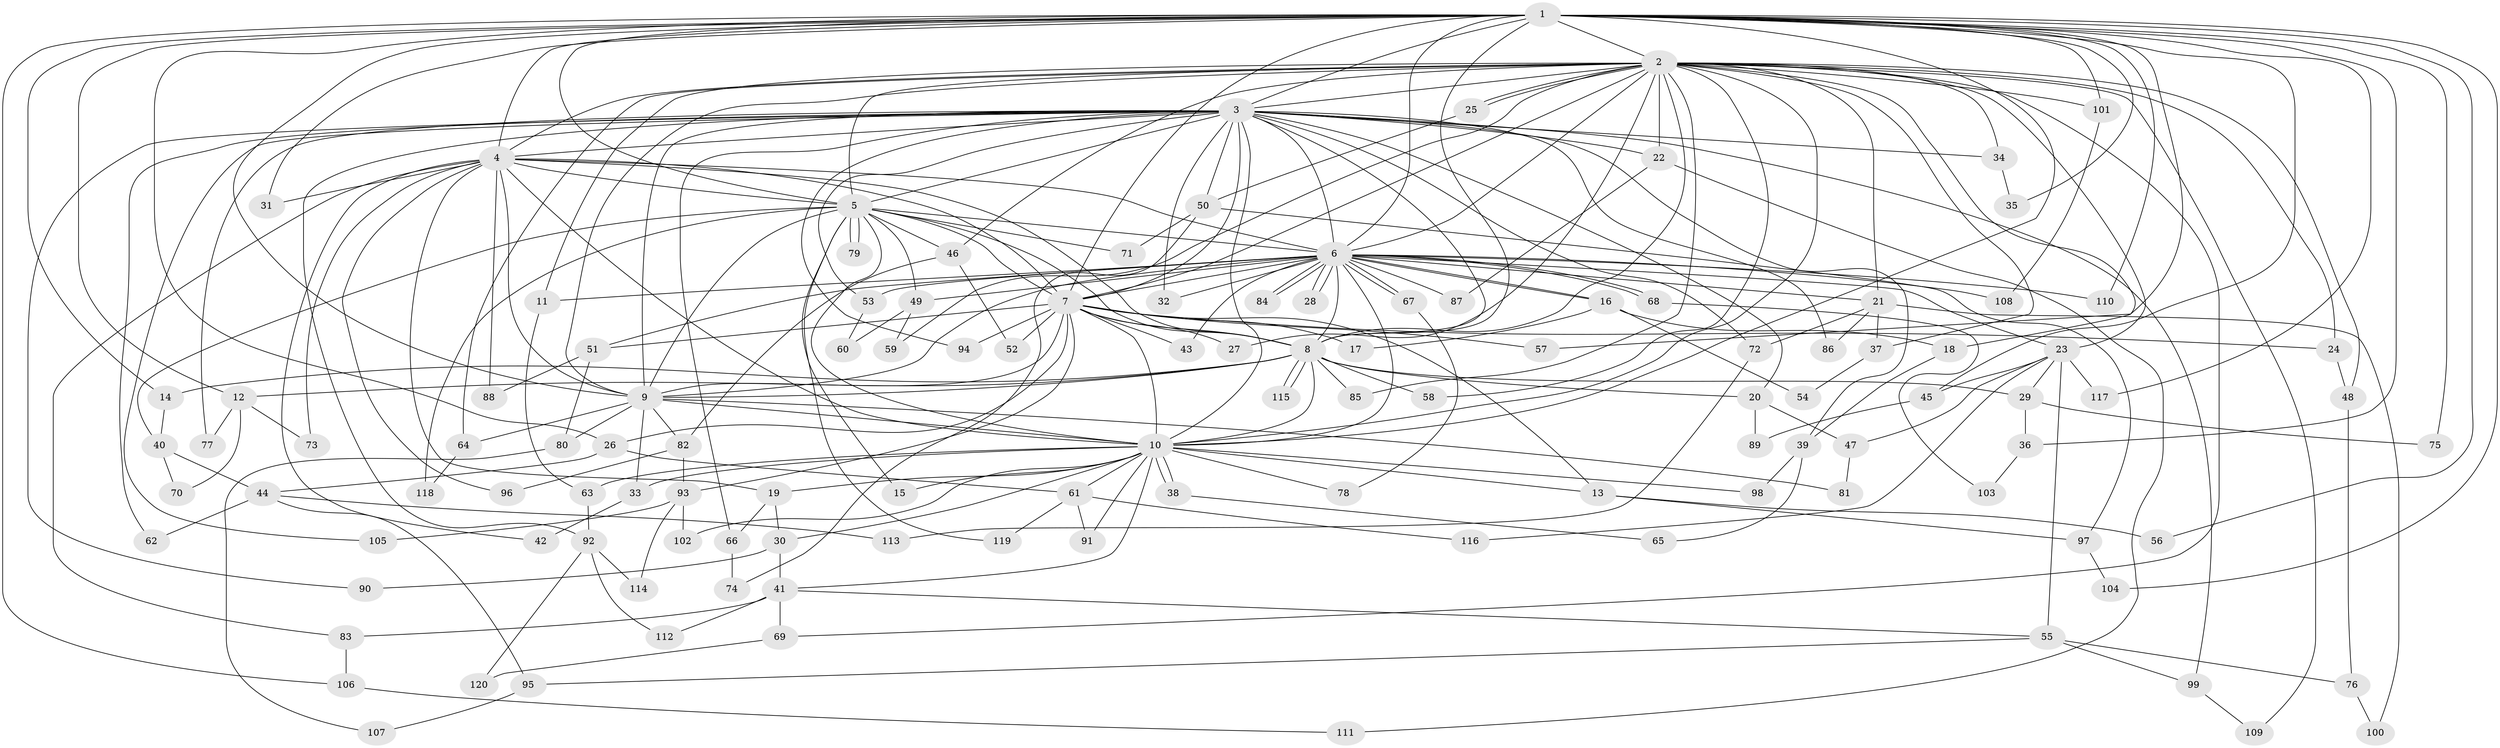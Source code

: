 // Generated by graph-tools (version 1.1) at 2025/46/03/09/25 04:46:41]
// undirected, 120 vertices, 265 edges
graph export_dot {
graph [start="1"]
  node [color=gray90,style=filled];
  1;
  2;
  3;
  4;
  5;
  6;
  7;
  8;
  9;
  10;
  11;
  12;
  13;
  14;
  15;
  16;
  17;
  18;
  19;
  20;
  21;
  22;
  23;
  24;
  25;
  26;
  27;
  28;
  29;
  30;
  31;
  32;
  33;
  34;
  35;
  36;
  37;
  38;
  39;
  40;
  41;
  42;
  43;
  44;
  45;
  46;
  47;
  48;
  49;
  50;
  51;
  52;
  53;
  54;
  55;
  56;
  57;
  58;
  59;
  60;
  61;
  62;
  63;
  64;
  65;
  66;
  67;
  68;
  69;
  70;
  71;
  72;
  73;
  74;
  75;
  76;
  77;
  78;
  79;
  80;
  81;
  82;
  83;
  84;
  85;
  86;
  87;
  88;
  89;
  90;
  91;
  92;
  93;
  94;
  95;
  96;
  97;
  98;
  99;
  100;
  101;
  102;
  103;
  104;
  105;
  106;
  107;
  108;
  109;
  110;
  111;
  112;
  113;
  114;
  115;
  116;
  117;
  118;
  119;
  120;
  1 -- 2;
  1 -- 3;
  1 -- 4;
  1 -- 5;
  1 -- 6;
  1 -- 7;
  1 -- 8;
  1 -- 9;
  1 -- 10;
  1 -- 12;
  1 -- 14;
  1 -- 26;
  1 -- 31;
  1 -- 35;
  1 -- 36;
  1 -- 45;
  1 -- 56;
  1 -- 57;
  1 -- 75;
  1 -- 101;
  1 -- 104;
  1 -- 106;
  1 -- 110;
  1 -- 117;
  2 -- 3;
  2 -- 4;
  2 -- 5;
  2 -- 6;
  2 -- 7;
  2 -- 8;
  2 -- 9;
  2 -- 10;
  2 -- 11;
  2 -- 18;
  2 -- 21;
  2 -- 22;
  2 -- 23;
  2 -- 24;
  2 -- 25;
  2 -- 25;
  2 -- 27;
  2 -- 34;
  2 -- 37;
  2 -- 46;
  2 -- 48;
  2 -- 58;
  2 -- 59;
  2 -- 64;
  2 -- 69;
  2 -- 85;
  2 -- 101;
  2 -- 109;
  3 -- 4;
  3 -- 5;
  3 -- 6;
  3 -- 7;
  3 -- 8;
  3 -- 9;
  3 -- 10;
  3 -- 20;
  3 -- 22;
  3 -- 32;
  3 -- 34;
  3 -- 39;
  3 -- 50;
  3 -- 53;
  3 -- 62;
  3 -- 66;
  3 -- 72;
  3 -- 77;
  3 -- 86;
  3 -- 90;
  3 -- 92;
  3 -- 94;
  3 -- 99;
  3 -- 105;
  4 -- 5;
  4 -- 6;
  4 -- 7;
  4 -- 8;
  4 -- 9;
  4 -- 10;
  4 -- 19;
  4 -- 31;
  4 -- 42;
  4 -- 73;
  4 -- 83;
  4 -- 88;
  4 -- 96;
  5 -- 6;
  5 -- 7;
  5 -- 8;
  5 -- 9;
  5 -- 10;
  5 -- 15;
  5 -- 40;
  5 -- 46;
  5 -- 49;
  5 -- 71;
  5 -- 79;
  5 -- 79;
  5 -- 118;
  5 -- 119;
  6 -- 7;
  6 -- 8;
  6 -- 9;
  6 -- 10;
  6 -- 11;
  6 -- 16;
  6 -- 16;
  6 -- 21;
  6 -- 23;
  6 -- 28;
  6 -- 28;
  6 -- 32;
  6 -- 43;
  6 -- 49;
  6 -- 51;
  6 -- 53;
  6 -- 67;
  6 -- 67;
  6 -- 68;
  6 -- 68;
  6 -- 84;
  6 -- 84;
  6 -- 87;
  6 -- 108;
  6 -- 110;
  7 -- 8;
  7 -- 9;
  7 -- 10;
  7 -- 13;
  7 -- 17;
  7 -- 24;
  7 -- 26;
  7 -- 27;
  7 -- 43;
  7 -- 51;
  7 -- 52;
  7 -- 57;
  7 -- 93;
  7 -- 94;
  8 -- 9;
  8 -- 10;
  8 -- 12;
  8 -- 14;
  8 -- 20;
  8 -- 29;
  8 -- 58;
  8 -- 85;
  8 -- 115;
  8 -- 115;
  9 -- 10;
  9 -- 33;
  9 -- 64;
  9 -- 80;
  9 -- 81;
  9 -- 82;
  10 -- 13;
  10 -- 15;
  10 -- 19;
  10 -- 30;
  10 -- 33;
  10 -- 38;
  10 -- 38;
  10 -- 41;
  10 -- 61;
  10 -- 63;
  10 -- 78;
  10 -- 91;
  10 -- 98;
  10 -- 102;
  11 -- 63;
  12 -- 70;
  12 -- 73;
  12 -- 77;
  13 -- 56;
  13 -- 97;
  14 -- 40;
  16 -- 17;
  16 -- 18;
  16 -- 54;
  18 -- 39;
  19 -- 30;
  19 -- 66;
  20 -- 47;
  20 -- 89;
  21 -- 37;
  21 -- 72;
  21 -- 86;
  21 -- 100;
  22 -- 87;
  22 -- 111;
  23 -- 29;
  23 -- 45;
  23 -- 47;
  23 -- 55;
  23 -- 116;
  23 -- 117;
  24 -- 48;
  25 -- 50;
  26 -- 44;
  26 -- 61;
  29 -- 36;
  29 -- 75;
  30 -- 41;
  30 -- 90;
  33 -- 42;
  34 -- 35;
  36 -- 103;
  37 -- 54;
  38 -- 65;
  39 -- 65;
  39 -- 98;
  40 -- 44;
  40 -- 70;
  41 -- 55;
  41 -- 69;
  41 -- 83;
  41 -- 112;
  44 -- 62;
  44 -- 95;
  44 -- 113;
  45 -- 89;
  46 -- 52;
  46 -- 82;
  47 -- 81;
  48 -- 76;
  49 -- 59;
  49 -- 60;
  50 -- 71;
  50 -- 74;
  50 -- 97;
  51 -- 80;
  51 -- 88;
  53 -- 60;
  55 -- 76;
  55 -- 95;
  55 -- 99;
  61 -- 91;
  61 -- 116;
  61 -- 119;
  63 -- 92;
  64 -- 118;
  66 -- 74;
  67 -- 78;
  68 -- 103;
  69 -- 120;
  72 -- 113;
  76 -- 100;
  80 -- 107;
  82 -- 93;
  82 -- 96;
  83 -- 106;
  92 -- 112;
  92 -- 114;
  92 -- 120;
  93 -- 102;
  93 -- 105;
  93 -- 114;
  95 -- 107;
  97 -- 104;
  99 -- 109;
  101 -- 108;
  106 -- 111;
}
